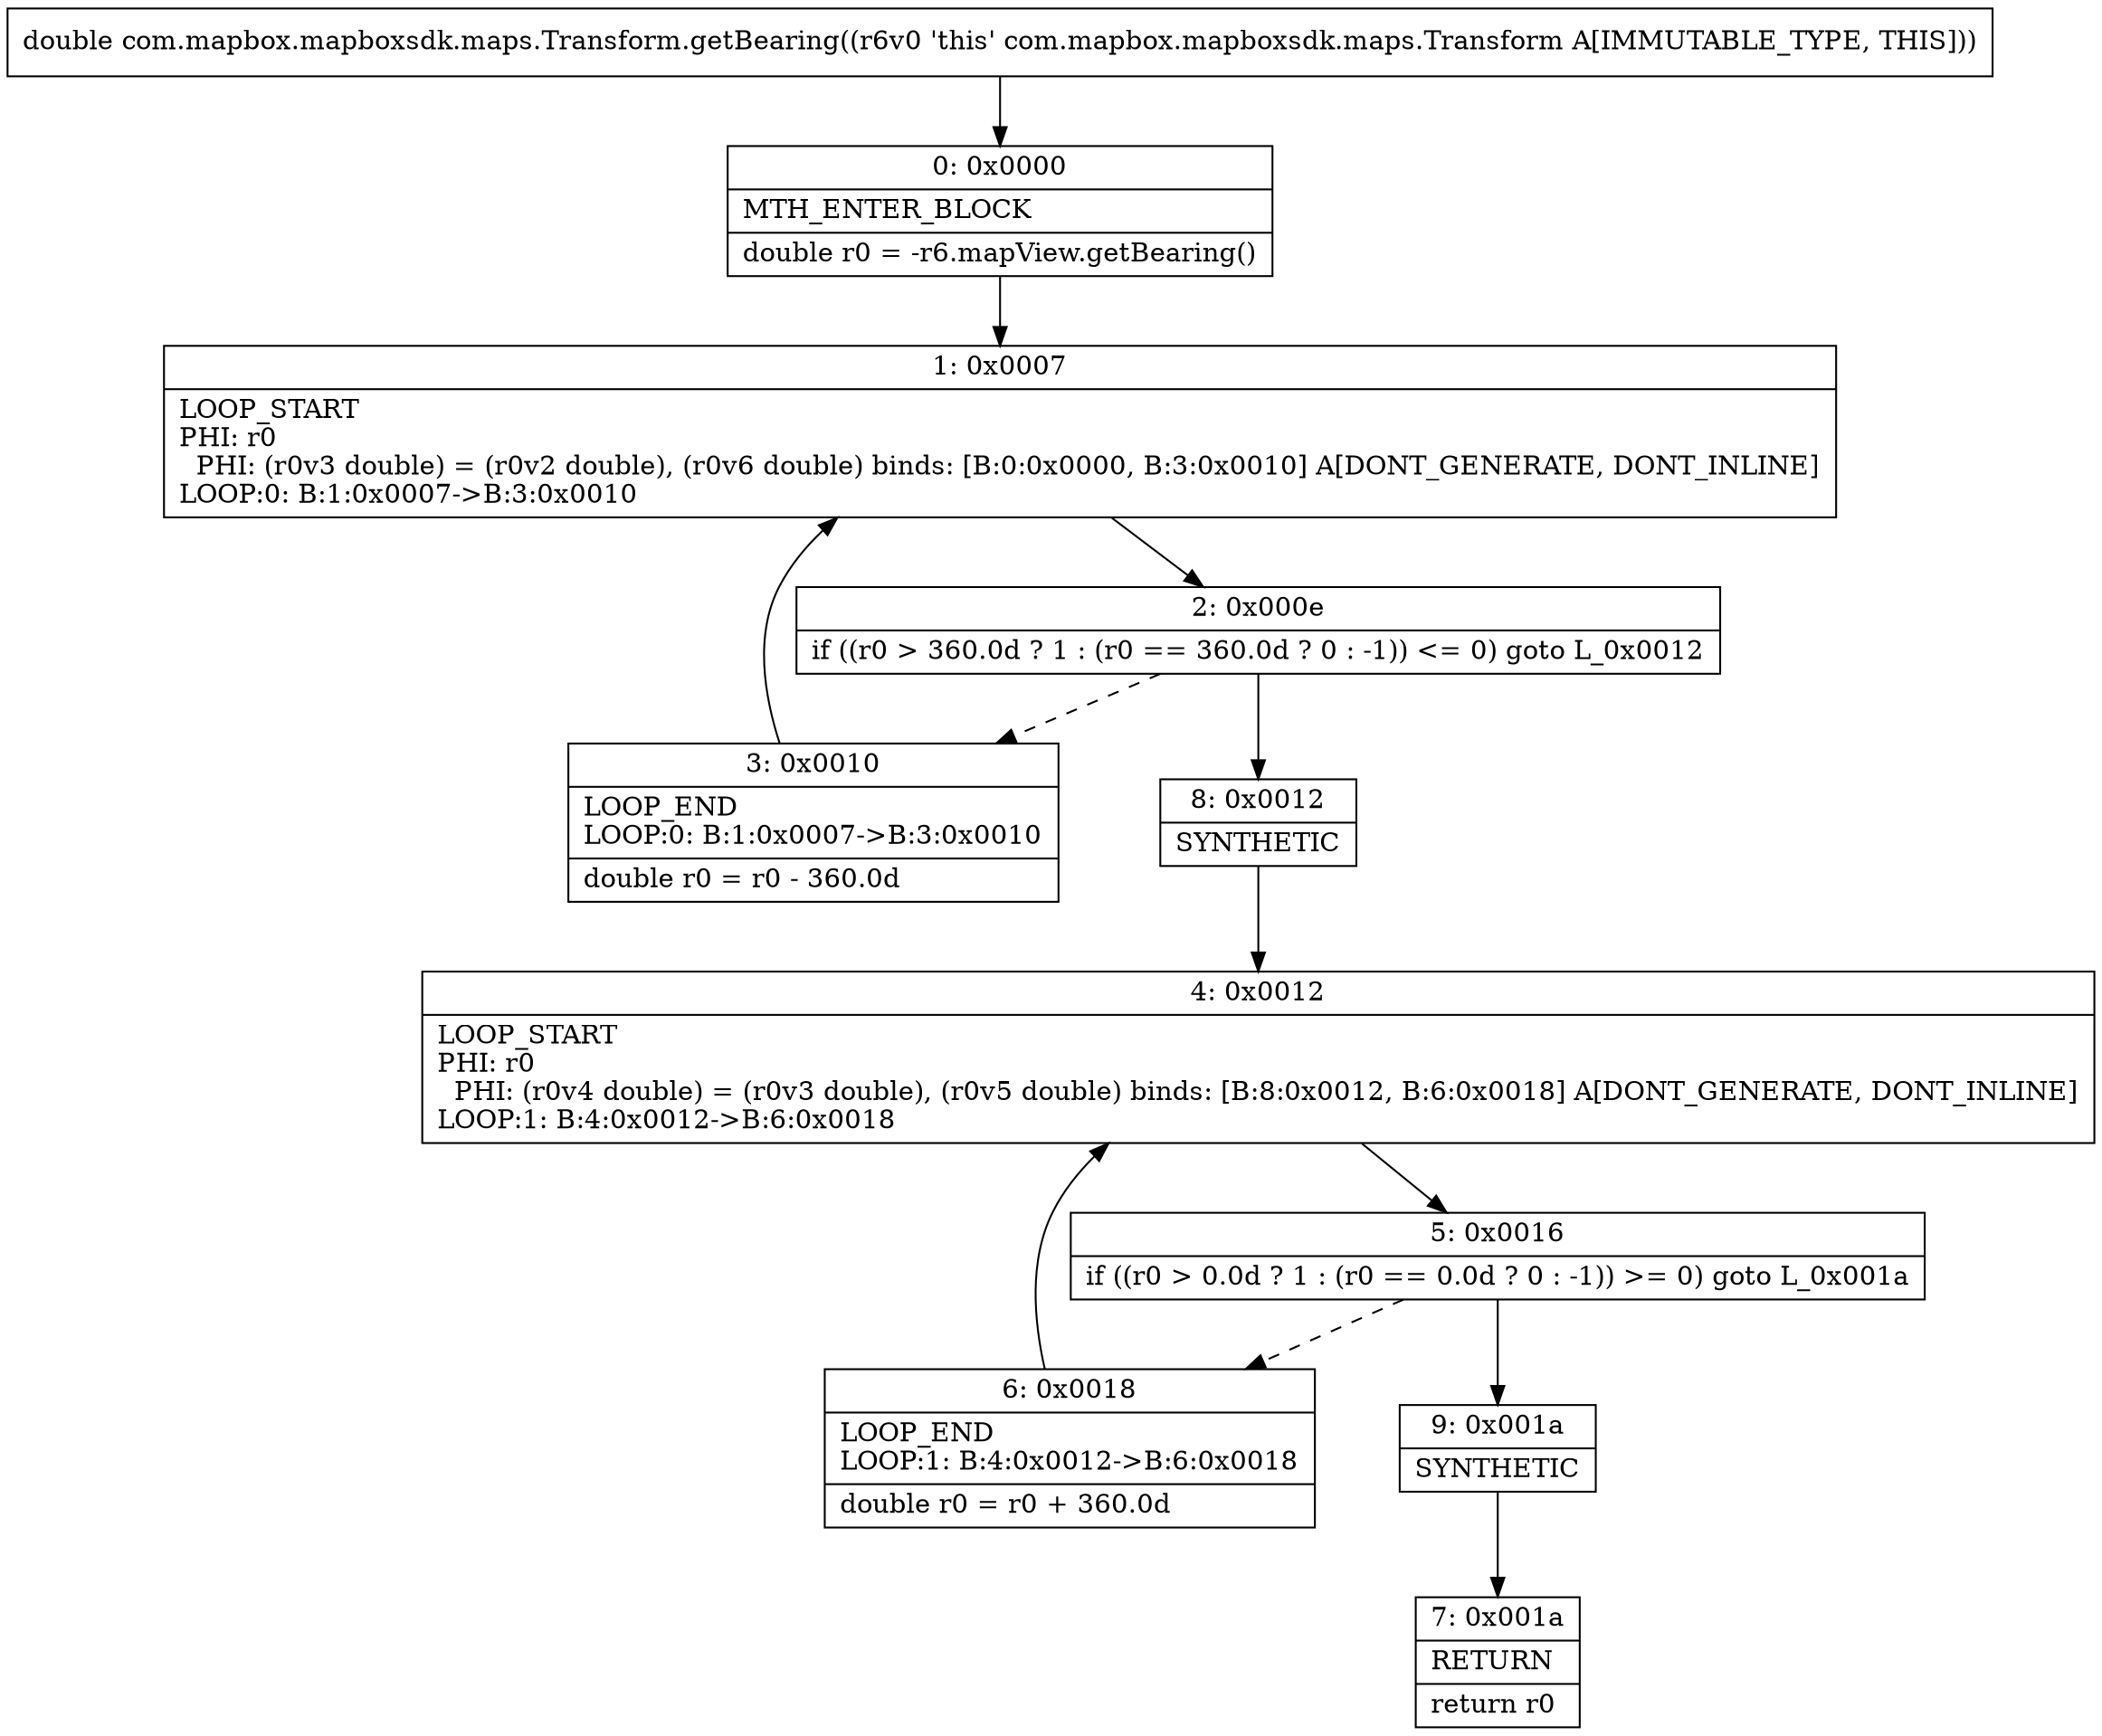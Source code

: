 digraph "CFG forcom.mapbox.mapboxsdk.maps.Transform.getBearing()D" {
Node_0 [shape=record,label="{0\:\ 0x0000|MTH_ENTER_BLOCK\l|double r0 = \-r6.mapView.getBearing()\l}"];
Node_1 [shape=record,label="{1\:\ 0x0007|LOOP_START\lPHI: r0 \l  PHI: (r0v3 double) = (r0v2 double), (r0v6 double) binds: [B:0:0x0000, B:3:0x0010] A[DONT_GENERATE, DONT_INLINE]\lLOOP:0: B:1:0x0007\-\>B:3:0x0010\l}"];
Node_2 [shape=record,label="{2\:\ 0x000e|if ((r0 \> 360.0d ? 1 : (r0 == 360.0d ? 0 : \-1)) \<= 0) goto L_0x0012\l}"];
Node_3 [shape=record,label="{3\:\ 0x0010|LOOP_END\lLOOP:0: B:1:0x0007\-\>B:3:0x0010\l|double r0 = r0 \- 360.0d\l}"];
Node_4 [shape=record,label="{4\:\ 0x0012|LOOP_START\lPHI: r0 \l  PHI: (r0v4 double) = (r0v3 double), (r0v5 double) binds: [B:8:0x0012, B:6:0x0018] A[DONT_GENERATE, DONT_INLINE]\lLOOP:1: B:4:0x0012\-\>B:6:0x0018\l}"];
Node_5 [shape=record,label="{5\:\ 0x0016|if ((r0 \> 0.0d ? 1 : (r0 == 0.0d ? 0 : \-1)) \>= 0) goto L_0x001a\l}"];
Node_6 [shape=record,label="{6\:\ 0x0018|LOOP_END\lLOOP:1: B:4:0x0012\-\>B:6:0x0018\l|double r0 = r0 + 360.0d\l}"];
Node_7 [shape=record,label="{7\:\ 0x001a|RETURN\l|return r0\l}"];
Node_8 [shape=record,label="{8\:\ 0x0012|SYNTHETIC\l}"];
Node_9 [shape=record,label="{9\:\ 0x001a|SYNTHETIC\l}"];
MethodNode[shape=record,label="{double com.mapbox.mapboxsdk.maps.Transform.getBearing((r6v0 'this' com.mapbox.mapboxsdk.maps.Transform A[IMMUTABLE_TYPE, THIS])) }"];
MethodNode -> Node_0;
Node_0 -> Node_1;
Node_1 -> Node_2;
Node_2 -> Node_3[style=dashed];
Node_2 -> Node_8;
Node_3 -> Node_1;
Node_4 -> Node_5;
Node_5 -> Node_6[style=dashed];
Node_5 -> Node_9;
Node_6 -> Node_4;
Node_8 -> Node_4;
Node_9 -> Node_7;
}

